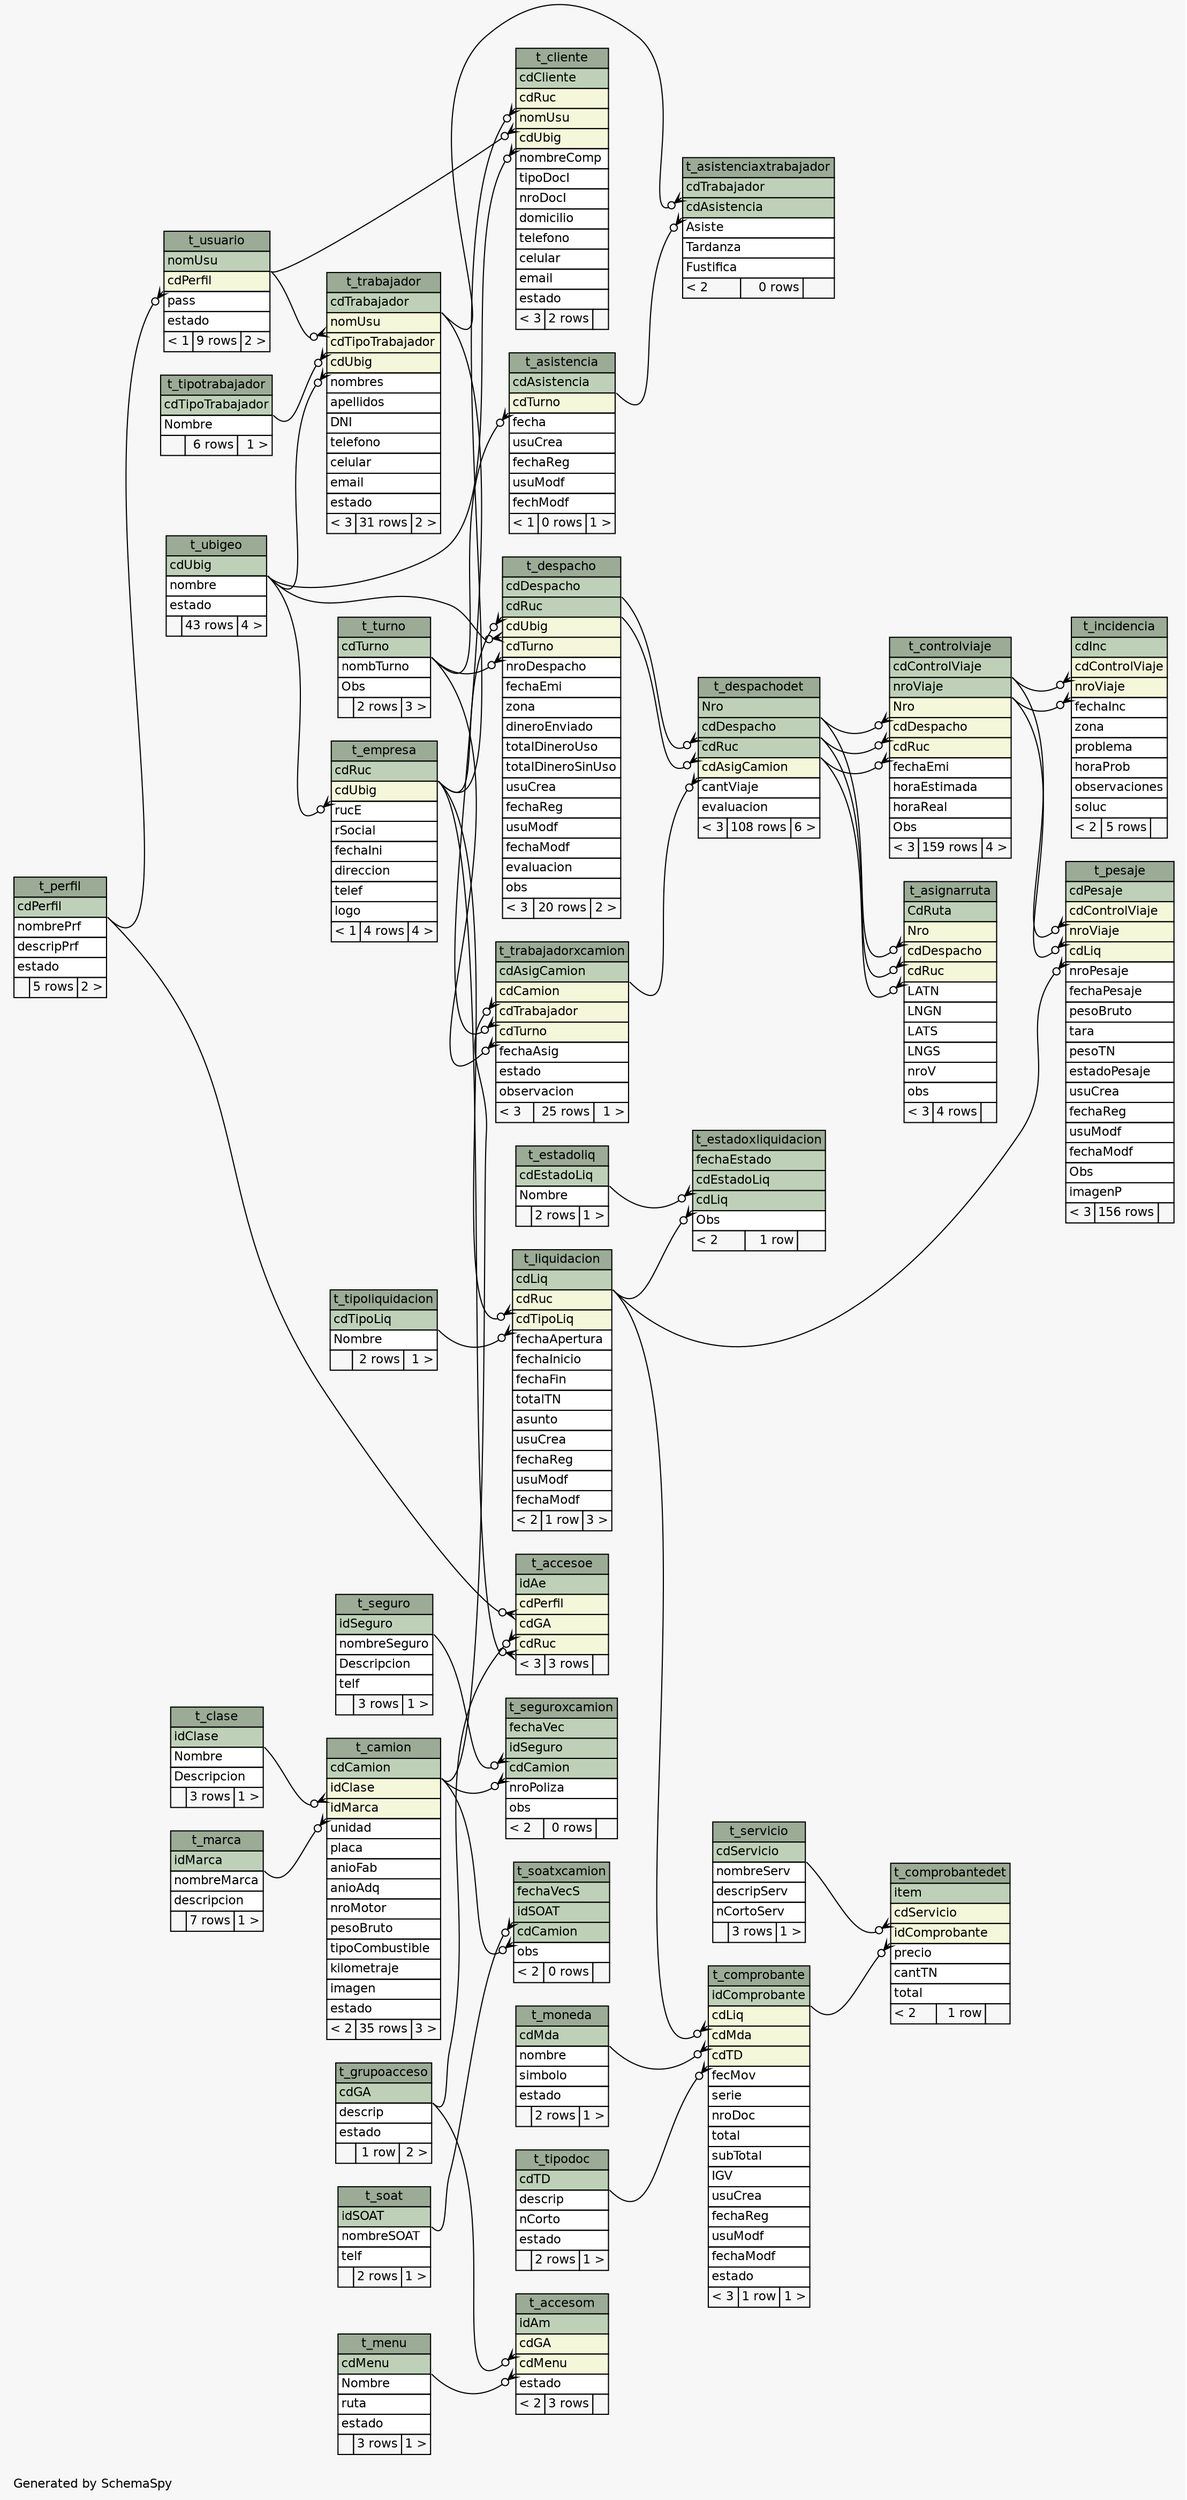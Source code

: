 // dot null on Windows 7 6.1
// SchemaSpy rev 590
digraph "largeRelationshipsDiagram" {
  graph [
    rankdir="RL"
    bgcolor="#f7f7f7"
    label="\nGenerated by SchemaSpy"
    labeljust="l"
    nodesep="0.18"
    ranksep="0.46"
    fontname="Helvetica"
    fontsize="11"
  ];
  node [
    fontname="Helvetica"
    fontsize="11"
    shape="plaintext"
  ];
  edge [
    arrowsize="0.8"
  ];
  "t_accesoe" [
    label=<
    <TABLE BORDER="0" CELLBORDER="1" CELLSPACING="0" BGCOLOR="#ffffff">
      <TR><TD COLSPAN="3" BGCOLOR="#9bab96" ALIGN="CENTER">t_accesoe</TD></TR>
      <TR><TD PORT="idAe" COLSPAN="3" BGCOLOR="#bed1b8" ALIGN="LEFT">idAe</TD></TR>
      <TR><TD PORT="cdPerfil" COLSPAN="3" BGCOLOR="#f4f7da" ALIGN="LEFT">cdPerfil</TD></TR>
      <TR><TD PORT="cdGA" COLSPAN="3" BGCOLOR="#f4f7da" ALIGN="LEFT">cdGA</TD></TR>
      <TR><TD PORT="cdRuc" COLSPAN="3" BGCOLOR="#f4f7da" ALIGN="LEFT">cdRuc</TD></TR>
      <TR><TD ALIGN="LEFT" BGCOLOR="#f7f7f7">&lt; 3</TD><TD ALIGN="RIGHT" BGCOLOR="#f7f7f7">3 rows</TD><TD ALIGN="RIGHT" BGCOLOR="#f7f7f7">  </TD></TR>
    </TABLE>>
    URL="tables/t_accesoe.html"
    tooltip="t_accesoe"
  ];
  "t_accesom" [
    label=<
    <TABLE BORDER="0" CELLBORDER="1" CELLSPACING="0" BGCOLOR="#ffffff">
      <TR><TD COLSPAN="3" BGCOLOR="#9bab96" ALIGN="CENTER">t_accesom</TD></TR>
      <TR><TD PORT="idAm" COLSPAN="3" BGCOLOR="#bed1b8" ALIGN="LEFT">idAm</TD></TR>
      <TR><TD PORT="cdGA" COLSPAN="3" BGCOLOR="#f4f7da" ALIGN="LEFT">cdGA</TD></TR>
      <TR><TD PORT="cdMenu" COLSPAN="3" BGCOLOR="#f4f7da" ALIGN="LEFT">cdMenu</TD></TR>
      <TR><TD PORT="estado" COLSPAN="3" ALIGN="LEFT">estado</TD></TR>
      <TR><TD ALIGN="LEFT" BGCOLOR="#f7f7f7">&lt; 2</TD><TD ALIGN="RIGHT" BGCOLOR="#f7f7f7">3 rows</TD><TD ALIGN="RIGHT" BGCOLOR="#f7f7f7">  </TD></TR>
    </TABLE>>
    URL="tables/t_accesom.html"
    tooltip="t_accesom"
  ];
  "t_asignarruta" [
    label=<
    <TABLE BORDER="0" CELLBORDER="1" CELLSPACING="0" BGCOLOR="#ffffff">
      <TR><TD COLSPAN="3" BGCOLOR="#9bab96" ALIGN="CENTER">t_asignarruta</TD></TR>
      <TR><TD PORT="CdRuta" COLSPAN="3" BGCOLOR="#bed1b8" ALIGN="LEFT">CdRuta</TD></TR>
      <TR><TD PORT="Nro" COLSPAN="3" BGCOLOR="#f4f7da" ALIGN="LEFT">Nro</TD></TR>
      <TR><TD PORT="cdDespacho" COLSPAN="3" BGCOLOR="#f4f7da" ALIGN="LEFT">cdDespacho</TD></TR>
      <TR><TD PORT="cdRuc" COLSPAN="3" BGCOLOR="#f4f7da" ALIGN="LEFT">cdRuc</TD></TR>
      <TR><TD PORT="LATN" COLSPAN="3" ALIGN="LEFT">LATN</TD></TR>
      <TR><TD PORT="LNGN" COLSPAN="3" ALIGN="LEFT">LNGN</TD></TR>
      <TR><TD PORT="LATS" COLSPAN="3" ALIGN="LEFT">LATS</TD></TR>
      <TR><TD PORT="LNGS" COLSPAN="3" ALIGN="LEFT">LNGS</TD></TR>
      <TR><TD PORT="nroV" COLSPAN="3" ALIGN="LEFT">nroV</TD></TR>
      <TR><TD PORT="obs" COLSPAN="3" ALIGN="LEFT">obs</TD></TR>
      <TR><TD ALIGN="LEFT" BGCOLOR="#f7f7f7">&lt; 3</TD><TD ALIGN="RIGHT" BGCOLOR="#f7f7f7">4 rows</TD><TD ALIGN="RIGHT" BGCOLOR="#f7f7f7">  </TD></TR>
    </TABLE>>
    URL="tables/t_asignarruta.html"
    tooltip="t_asignarruta"
  ];
  "t_asistencia" [
    label=<
    <TABLE BORDER="0" CELLBORDER="1" CELLSPACING="0" BGCOLOR="#ffffff">
      <TR><TD COLSPAN="3" BGCOLOR="#9bab96" ALIGN="CENTER">t_asistencia</TD></TR>
      <TR><TD PORT="cdAsistencia" COLSPAN="3" BGCOLOR="#bed1b8" ALIGN="LEFT">cdAsistencia</TD></TR>
      <TR><TD PORT="cdTurno" COLSPAN="3" BGCOLOR="#f4f7da" ALIGN="LEFT">cdTurno</TD></TR>
      <TR><TD PORT="fecha" COLSPAN="3" ALIGN="LEFT">fecha</TD></TR>
      <TR><TD PORT="usuCrea" COLSPAN="3" ALIGN="LEFT">usuCrea</TD></TR>
      <TR><TD PORT="fechaReg" COLSPAN="3" ALIGN="LEFT">fechaReg</TD></TR>
      <TR><TD PORT="usuModf" COLSPAN="3" ALIGN="LEFT">usuModf</TD></TR>
      <TR><TD PORT="fechModf" COLSPAN="3" ALIGN="LEFT">fechModf</TD></TR>
      <TR><TD ALIGN="LEFT" BGCOLOR="#f7f7f7">&lt; 1</TD><TD ALIGN="RIGHT" BGCOLOR="#f7f7f7">0 rows</TD><TD ALIGN="RIGHT" BGCOLOR="#f7f7f7">1 &gt;</TD></TR>
    </TABLE>>
    URL="tables/t_asistencia.html"
    tooltip="t_asistencia"
  ];
  "t_asistenciaxtrabajador" [
    label=<
    <TABLE BORDER="0" CELLBORDER="1" CELLSPACING="0" BGCOLOR="#ffffff">
      <TR><TD COLSPAN="3" BGCOLOR="#9bab96" ALIGN="CENTER">t_asistenciaxtrabajador</TD></TR>
      <TR><TD PORT="cdTrabajador" COLSPAN="3" BGCOLOR="#bed1b8" ALIGN="LEFT">cdTrabajador</TD></TR>
      <TR><TD PORT="cdAsistencia" COLSPAN="3" BGCOLOR="#bed1b8" ALIGN="LEFT">cdAsistencia</TD></TR>
      <TR><TD PORT="Asiste" COLSPAN="3" ALIGN="LEFT">Asiste</TD></TR>
      <TR><TD PORT="Tardanza" COLSPAN="3" ALIGN="LEFT">Tardanza</TD></TR>
      <TR><TD PORT="Fustifica" COLSPAN="3" ALIGN="LEFT">Fustifica</TD></TR>
      <TR><TD ALIGN="LEFT" BGCOLOR="#f7f7f7">&lt; 2</TD><TD ALIGN="RIGHT" BGCOLOR="#f7f7f7">0 rows</TD><TD ALIGN="RIGHT" BGCOLOR="#f7f7f7">  </TD></TR>
    </TABLE>>
    URL="tables/t_asistenciaxtrabajador.html"
    tooltip="t_asistenciaxtrabajador"
  ];
  "t_camion" [
    label=<
    <TABLE BORDER="0" CELLBORDER="1" CELLSPACING="0" BGCOLOR="#ffffff">
      <TR><TD COLSPAN="3" BGCOLOR="#9bab96" ALIGN="CENTER">t_camion</TD></TR>
      <TR><TD PORT="cdCamion" COLSPAN="3" BGCOLOR="#bed1b8" ALIGN="LEFT">cdCamion</TD></TR>
      <TR><TD PORT="idClase" COLSPAN="3" BGCOLOR="#f4f7da" ALIGN="LEFT">idClase</TD></TR>
      <TR><TD PORT="idMarca" COLSPAN="3" BGCOLOR="#f4f7da" ALIGN="LEFT">idMarca</TD></TR>
      <TR><TD PORT="unidad" COLSPAN="3" ALIGN="LEFT">unidad</TD></TR>
      <TR><TD PORT="placa" COLSPAN="3" ALIGN="LEFT">placa</TD></TR>
      <TR><TD PORT="anioFab" COLSPAN="3" ALIGN="LEFT">anioFab</TD></TR>
      <TR><TD PORT="anioAdq" COLSPAN="3" ALIGN="LEFT">anioAdq</TD></TR>
      <TR><TD PORT="nroMotor" COLSPAN="3" ALIGN="LEFT">nroMotor</TD></TR>
      <TR><TD PORT="pesoBruto" COLSPAN="3" ALIGN="LEFT">pesoBruto</TD></TR>
      <TR><TD PORT="tipoCombustible" COLSPAN="3" ALIGN="LEFT">tipoCombustible</TD></TR>
      <TR><TD PORT="kilometraje" COLSPAN="3" ALIGN="LEFT">kilometraje</TD></TR>
      <TR><TD PORT="imagen" COLSPAN="3" ALIGN="LEFT">imagen</TD></TR>
      <TR><TD PORT="estado" COLSPAN="3" ALIGN="LEFT">estado</TD></TR>
      <TR><TD ALIGN="LEFT" BGCOLOR="#f7f7f7">&lt; 2</TD><TD ALIGN="RIGHT" BGCOLOR="#f7f7f7">35 rows</TD><TD ALIGN="RIGHT" BGCOLOR="#f7f7f7">3 &gt;</TD></TR>
    </TABLE>>
    URL="tables/t_camion.html"
    tooltip="t_camion"
  ];
  "t_clase" [
    label=<
    <TABLE BORDER="0" CELLBORDER="1" CELLSPACING="0" BGCOLOR="#ffffff">
      <TR><TD COLSPAN="3" BGCOLOR="#9bab96" ALIGN="CENTER">t_clase</TD></TR>
      <TR><TD PORT="idClase" COLSPAN="3" BGCOLOR="#bed1b8" ALIGN="LEFT">idClase</TD></TR>
      <TR><TD PORT="Nombre" COLSPAN="3" ALIGN="LEFT">Nombre</TD></TR>
      <TR><TD PORT="Descripcion" COLSPAN="3" ALIGN="LEFT">Descripcion</TD></TR>
      <TR><TD ALIGN="LEFT" BGCOLOR="#f7f7f7">  </TD><TD ALIGN="RIGHT" BGCOLOR="#f7f7f7">3 rows</TD><TD ALIGN="RIGHT" BGCOLOR="#f7f7f7">1 &gt;</TD></TR>
    </TABLE>>
    URL="tables/t_clase.html"
    tooltip="t_clase"
  ];
  "t_cliente" [
    label=<
    <TABLE BORDER="0" CELLBORDER="1" CELLSPACING="0" BGCOLOR="#ffffff">
      <TR><TD COLSPAN="3" BGCOLOR="#9bab96" ALIGN="CENTER">t_cliente</TD></TR>
      <TR><TD PORT="cdCliente" COLSPAN="3" BGCOLOR="#bed1b8" ALIGN="LEFT">cdCliente</TD></TR>
      <TR><TD PORT="cdRuc" COLSPAN="3" BGCOLOR="#f4f7da" ALIGN="LEFT">cdRuc</TD></TR>
      <TR><TD PORT="nomUsu" COLSPAN="3" BGCOLOR="#f4f7da" ALIGN="LEFT">nomUsu</TD></TR>
      <TR><TD PORT="cdUbig" COLSPAN="3" BGCOLOR="#f4f7da" ALIGN="LEFT">cdUbig</TD></TR>
      <TR><TD PORT="nombreComp" COLSPAN="3" ALIGN="LEFT">nombreComp</TD></TR>
      <TR><TD PORT="tipoDocI" COLSPAN="3" ALIGN="LEFT">tipoDocI</TD></TR>
      <TR><TD PORT="nroDocI" COLSPAN="3" ALIGN="LEFT">nroDocI</TD></TR>
      <TR><TD PORT="domicilio" COLSPAN="3" ALIGN="LEFT">domicilio</TD></TR>
      <TR><TD PORT="telefono" COLSPAN="3" ALIGN="LEFT">telefono</TD></TR>
      <TR><TD PORT="celular" COLSPAN="3" ALIGN="LEFT">celular</TD></TR>
      <TR><TD PORT="email" COLSPAN="3" ALIGN="LEFT">email</TD></TR>
      <TR><TD PORT="estado" COLSPAN="3" ALIGN="LEFT">estado</TD></TR>
      <TR><TD ALIGN="LEFT" BGCOLOR="#f7f7f7">&lt; 3</TD><TD ALIGN="RIGHT" BGCOLOR="#f7f7f7">2 rows</TD><TD ALIGN="RIGHT" BGCOLOR="#f7f7f7">  </TD></TR>
    </TABLE>>
    URL="tables/t_cliente.html"
    tooltip="t_cliente"
  ];
  "t_comprobante" [
    label=<
    <TABLE BORDER="0" CELLBORDER="1" CELLSPACING="0" BGCOLOR="#ffffff">
      <TR><TD COLSPAN="3" BGCOLOR="#9bab96" ALIGN="CENTER">t_comprobante</TD></TR>
      <TR><TD PORT="idComprobante" COLSPAN="3" BGCOLOR="#bed1b8" ALIGN="LEFT">idComprobante</TD></TR>
      <TR><TD PORT="cdLiq" COLSPAN="3" BGCOLOR="#f4f7da" ALIGN="LEFT">cdLiq</TD></TR>
      <TR><TD PORT="cdMda" COLSPAN="3" BGCOLOR="#f4f7da" ALIGN="LEFT">cdMda</TD></TR>
      <TR><TD PORT="cdTD" COLSPAN="3" BGCOLOR="#f4f7da" ALIGN="LEFT">cdTD</TD></TR>
      <TR><TD PORT="fecMov" COLSPAN="3" ALIGN="LEFT">fecMov</TD></TR>
      <TR><TD PORT="serie" COLSPAN="3" ALIGN="LEFT">serie</TD></TR>
      <TR><TD PORT="nroDoc" COLSPAN="3" ALIGN="LEFT">nroDoc</TD></TR>
      <TR><TD PORT="total" COLSPAN="3" ALIGN="LEFT">total</TD></TR>
      <TR><TD PORT="subTotal" COLSPAN="3" ALIGN="LEFT">subTotal</TD></TR>
      <TR><TD PORT="IGV" COLSPAN="3" ALIGN="LEFT">IGV</TD></TR>
      <TR><TD PORT="usuCrea" COLSPAN="3" ALIGN="LEFT">usuCrea</TD></TR>
      <TR><TD PORT="fechaReg" COLSPAN="3" ALIGN="LEFT">fechaReg</TD></TR>
      <TR><TD PORT="usuModf" COLSPAN="3" ALIGN="LEFT">usuModf</TD></TR>
      <TR><TD PORT="fechaModf" COLSPAN="3" ALIGN="LEFT">fechaModf</TD></TR>
      <TR><TD PORT="estado" COLSPAN="3" ALIGN="LEFT">estado</TD></TR>
      <TR><TD ALIGN="LEFT" BGCOLOR="#f7f7f7">&lt; 3</TD><TD ALIGN="RIGHT" BGCOLOR="#f7f7f7">1 row</TD><TD ALIGN="RIGHT" BGCOLOR="#f7f7f7">1 &gt;</TD></TR>
    </TABLE>>
    URL="tables/t_comprobante.html"
    tooltip="t_comprobante"
  ];
  "t_comprobantedet" [
    label=<
    <TABLE BORDER="0" CELLBORDER="1" CELLSPACING="0" BGCOLOR="#ffffff">
      <TR><TD COLSPAN="3" BGCOLOR="#9bab96" ALIGN="CENTER">t_comprobantedet</TD></TR>
      <TR><TD PORT="item" COLSPAN="3" BGCOLOR="#bed1b8" ALIGN="LEFT">item</TD></TR>
      <TR><TD PORT="cdServicio" COLSPAN="3" BGCOLOR="#f4f7da" ALIGN="LEFT">cdServicio</TD></TR>
      <TR><TD PORT="idComprobante" COLSPAN="3" BGCOLOR="#f4f7da" ALIGN="LEFT">idComprobante</TD></TR>
      <TR><TD PORT="precio" COLSPAN="3" ALIGN="LEFT">precio</TD></TR>
      <TR><TD PORT="cantTN" COLSPAN="3" ALIGN="LEFT">cantTN</TD></TR>
      <TR><TD PORT="total" COLSPAN="3" ALIGN="LEFT">total</TD></TR>
      <TR><TD ALIGN="LEFT" BGCOLOR="#f7f7f7">&lt; 2</TD><TD ALIGN="RIGHT" BGCOLOR="#f7f7f7">1 row</TD><TD ALIGN="RIGHT" BGCOLOR="#f7f7f7">  </TD></TR>
    </TABLE>>
    URL="tables/t_comprobantedet.html"
    tooltip="t_comprobantedet"
  ];
  "t_controlviaje" [
    label=<
    <TABLE BORDER="0" CELLBORDER="1" CELLSPACING="0" BGCOLOR="#ffffff">
      <TR><TD COLSPAN="3" BGCOLOR="#9bab96" ALIGN="CENTER">t_controlviaje</TD></TR>
      <TR><TD PORT="cdControlViaje" COLSPAN="3" BGCOLOR="#bed1b8" ALIGN="LEFT">cdControlViaje</TD></TR>
      <TR><TD PORT="nroViaje" COLSPAN="3" BGCOLOR="#bed1b8" ALIGN="LEFT">nroViaje</TD></TR>
      <TR><TD PORT="Nro" COLSPAN="3" BGCOLOR="#f4f7da" ALIGN="LEFT">Nro</TD></TR>
      <TR><TD PORT="cdDespacho" COLSPAN="3" BGCOLOR="#f4f7da" ALIGN="LEFT">cdDespacho</TD></TR>
      <TR><TD PORT="cdRuc" COLSPAN="3" BGCOLOR="#f4f7da" ALIGN="LEFT">cdRuc</TD></TR>
      <TR><TD PORT="fechaEmi" COLSPAN="3" ALIGN="LEFT">fechaEmi</TD></TR>
      <TR><TD PORT="horaEstimada" COLSPAN="3" ALIGN="LEFT">horaEstimada</TD></TR>
      <TR><TD PORT="horaReal" COLSPAN="3" ALIGN="LEFT">horaReal</TD></TR>
      <TR><TD PORT="Obs" COLSPAN="3" ALIGN="LEFT">Obs</TD></TR>
      <TR><TD ALIGN="LEFT" BGCOLOR="#f7f7f7">&lt; 3</TD><TD ALIGN="RIGHT" BGCOLOR="#f7f7f7">159 rows</TD><TD ALIGN="RIGHT" BGCOLOR="#f7f7f7">4 &gt;</TD></TR>
    </TABLE>>
    URL="tables/t_controlviaje.html"
    tooltip="t_controlviaje"
  ];
  "t_despacho" [
    label=<
    <TABLE BORDER="0" CELLBORDER="1" CELLSPACING="0" BGCOLOR="#ffffff">
      <TR><TD COLSPAN="3" BGCOLOR="#9bab96" ALIGN="CENTER">t_despacho</TD></TR>
      <TR><TD PORT="cdDespacho" COLSPAN="3" BGCOLOR="#bed1b8" ALIGN="LEFT">cdDespacho</TD></TR>
      <TR><TD PORT="cdRuc" COLSPAN="3" BGCOLOR="#bed1b8" ALIGN="LEFT">cdRuc</TD></TR>
      <TR><TD PORT="cdUbig" COLSPAN="3" BGCOLOR="#f4f7da" ALIGN="LEFT">cdUbig</TD></TR>
      <TR><TD PORT="cdTurno" COLSPAN="3" BGCOLOR="#f4f7da" ALIGN="LEFT">cdTurno</TD></TR>
      <TR><TD PORT="nroDespacho" COLSPAN="3" ALIGN="LEFT">nroDespacho</TD></TR>
      <TR><TD PORT="fechaEmi" COLSPAN="3" ALIGN="LEFT">fechaEmi</TD></TR>
      <TR><TD PORT="zona" COLSPAN="3" ALIGN="LEFT">zona</TD></TR>
      <TR><TD PORT="dineroEnviado" COLSPAN="3" ALIGN="LEFT">dineroEnviado</TD></TR>
      <TR><TD PORT="totalDineroUso" COLSPAN="3" ALIGN="LEFT">totalDineroUso</TD></TR>
      <TR><TD PORT="totalDineroSinUso" COLSPAN="3" ALIGN="LEFT">totalDineroSinUso</TD></TR>
      <TR><TD PORT="usuCrea" COLSPAN="3" ALIGN="LEFT">usuCrea</TD></TR>
      <TR><TD PORT="fechaReg" COLSPAN="3" ALIGN="LEFT">fechaReg</TD></TR>
      <TR><TD PORT="usuModf" COLSPAN="3" ALIGN="LEFT">usuModf</TD></TR>
      <TR><TD PORT="fechaModf" COLSPAN="3" ALIGN="LEFT">fechaModf</TD></TR>
      <TR><TD PORT="evaluacion" COLSPAN="3" ALIGN="LEFT">evaluacion</TD></TR>
      <TR><TD PORT="obs" COLSPAN="3" ALIGN="LEFT">obs</TD></TR>
      <TR><TD ALIGN="LEFT" BGCOLOR="#f7f7f7">&lt; 3</TD><TD ALIGN="RIGHT" BGCOLOR="#f7f7f7">20 rows</TD><TD ALIGN="RIGHT" BGCOLOR="#f7f7f7">2 &gt;</TD></TR>
    </TABLE>>
    URL="tables/t_despacho.html"
    tooltip="t_despacho"
  ];
  "t_despachodet" [
    label=<
    <TABLE BORDER="0" CELLBORDER="1" CELLSPACING="0" BGCOLOR="#ffffff">
      <TR><TD COLSPAN="3" BGCOLOR="#9bab96" ALIGN="CENTER">t_despachodet</TD></TR>
      <TR><TD PORT="Nro" COLSPAN="3" BGCOLOR="#bed1b8" ALIGN="LEFT">Nro</TD></TR>
      <TR><TD PORT="cdDespacho" COLSPAN="3" BGCOLOR="#bed1b8" ALIGN="LEFT">cdDespacho</TD></TR>
      <TR><TD PORT="cdRuc" COLSPAN="3" BGCOLOR="#bed1b8" ALIGN="LEFT">cdRuc</TD></TR>
      <TR><TD PORT="cdAsigCamion" COLSPAN="3" BGCOLOR="#f4f7da" ALIGN="LEFT">cdAsigCamion</TD></TR>
      <TR><TD PORT="cantViaje" COLSPAN="3" ALIGN="LEFT">cantViaje</TD></TR>
      <TR><TD PORT="evaluacion" COLSPAN="3" ALIGN="LEFT">evaluacion</TD></TR>
      <TR><TD ALIGN="LEFT" BGCOLOR="#f7f7f7">&lt; 3</TD><TD ALIGN="RIGHT" BGCOLOR="#f7f7f7">108 rows</TD><TD ALIGN="RIGHT" BGCOLOR="#f7f7f7">6 &gt;</TD></TR>
    </TABLE>>
    URL="tables/t_despachodet.html"
    tooltip="t_despachodet"
  ];
  "t_empresa" [
    label=<
    <TABLE BORDER="0" CELLBORDER="1" CELLSPACING="0" BGCOLOR="#ffffff">
      <TR><TD COLSPAN="3" BGCOLOR="#9bab96" ALIGN="CENTER">t_empresa</TD></TR>
      <TR><TD PORT="cdRuc" COLSPAN="3" BGCOLOR="#bed1b8" ALIGN="LEFT">cdRuc</TD></TR>
      <TR><TD PORT="cdUbig" COLSPAN="3" BGCOLOR="#f4f7da" ALIGN="LEFT">cdUbig</TD></TR>
      <TR><TD PORT="rucE" COLSPAN="3" ALIGN="LEFT">rucE</TD></TR>
      <TR><TD PORT="rSocial" COLSPAN="3" ALIGN="LEFT">rSocial</TD></TR>
      <TR><TD PORT="fechaIni" COLSPAN="3" ALIGN="LEFT">fechaIni</TD></TR>
      <TR><TD PORT="direccion" COLSPAN="3" ALIGN="LEFT">direccion</TD></TR>
      <TR><TD PORT="telef" COLSPAN="3" ALIGN="LEFT">telef</TD></TR>
      <TR><TD PORT="logo" COLSPAN="3" ALIGN="LEFT">logo</TD></TR>
      <TR><TD ALIGN="LEFT" BGCOLOR="#f7f7f7">&lt; 1</TD><TD ALIGN="RIGHT" BGCOLOR="#f7f7f7">4 rows</TD><TD ALIGN="RIGHT" BGCOLOR="#f7f7f7">4 &gt;</TD></TR>
    </TABLE>>
    URL="tables/t_empresa.html"
    tooltip="t_empresa"
  ];
  "t_estadoliq" [
    label=<
    <TABLE BORDER="0" CELLBORDER="1" CELLSPACING="0" BGCOLOR="#ffffff">
      <TR><TD COLSPAN="3" BGCOLOR="#9bab96" ALIGN="CENTER">t_estadoliq</TD></TR>
      <TR><TD PORT="cdEstadoLiq" COLSPAN="3" BGCOLOR="#bed1b8" ALIGN="LEFT">cdEstadoLiq</TD></TR>
      <TR><TD PORT="Nombre" COLSPAN="3" ALIGN="LEFT">Nombre</TD></TR>
      <TR><TD ALIGN="LEFT" BGCOLOR="#f7f7f7">  </TD><TD ALIGN="RIGHT" BGCOLOR="#f7f7f7">2 rows</TD><TD ALIGN="RIGHT" BGCOLOR="#f7f7f7">1 &gt;</TD></TR>
    </TABLE>>
    URL="tables/t_estadoliq.html"
    tooltip="t_estadoliq"
  ];
  "t_estadoxliquidacion" [
    label=<
    <TABLE BORDER="0" CELLBORDER="1" CELLSPACING="0" BGCOLOR="#ffffff">
      <TR><TD COLSPAN="3" BGCOLOR="#9bab96" ALIGN="CENTER">t_estadoxliquidacion</TD></TR>
      <TR><TD PORT="fechaEstado" COLSPAN="3" BGCOLOR="#bed1b8" ALIGN="LEFT">fechaEstado</TD></TR>
      <TR><TD PORT="cdEstadoLiq" COLSPAN="3" BGCOLOR="#bed1b8" ALIGN="LEFT">cdEstadoLiq</TD></TR>
      <TR><TD PORT="cdLiq" COLSPAN="3" BGCOLOR="#bed1b8" ALIGN="LEFT">cdLiq</TD></TR>
      <TR><TD PORT="Obs" COLSPAN="3" ALIGN="LEFT">Obs</TD></TR>
      <TR><TD ALIGN="LEFT" BGCOLOR="#f7f7f7">&lt; 2</TD><TD ALIGN="RIGHT" BGCOLOR="#f7f7f7">1 row</TD><TD ALIGN="RIGHT" BGCOLOR="#f7f7f7">  </TD></TR>
    </TABLE>>
    URL="tables/t_estadoxliquidacion.html"
    tooltip="t_estadoxliquidacion"
  ];
  "t_grupoacceso" [
    label=<
    <TABLE BORDER="0" CELLBORDER="1" CELLSPACING="0" BGCOLOR="#ffffff">
      <TR><TD COLSPAN="3" BGCOLOR="#9bab96" ALIGN="CENTER">t_grupoacceso</TD></TR>
      <TR><TD PORT="cdGA" COLSPAN="3" BGCOLOR="#bed1b8" ALIGN="LEFT">cdGA</TD></TR>
      <TR><TD PORT="descrip" COLSPAN="3" ALIGN="LEFT">descrip</TD></TR>
      <TR><TD PORT="estado" COLSPAN="3" ALIGN="LEFT">estado</TD></TR>
      <TR><TD ALIGN="LEFT" BGCOLOR="#f7f7f7">  </TD><TD ALIGN="RIGHT" BGCOLOR="#f7f7f7">1 row</TD><TD ALIGN="RIGHT" BGCOLOR="#f7f7f7">2 &gt;</TD></TR>
    </TABLE>>
    URL="tables/t_grupoacceso.html"
    tooltip="t_grupoacceso"
  ];
  "t_incidencia" [
    label=<
    <TABLE BORDER="0" CELLBORDER="1" CELLSPACING="0" BGCOLOR="#ffffff">
      <TR><TD COLSPAN="3" BGCOLOR="#9bab96" ALIGN="CENTER">t_incidencia</TD></TR>
      <TR><TD PORT="cdInc" COLSPAN="3" BGCOLOR="#bed1b8" ALIGN="LEFT">cdInc</TD></TR>
      <TR><TD PORT="cdControlViaje" COLSPAN="3" BGCOLOR="#f4f7da" ALIGN="LEFT">cdControlViaje</TD></TR>
      <TR><TD PORT="nroViaje" COLSPAN="3" BGCOLOR="#f4f7da" ALIGN="LEFT">nroViaje</TD></TR>
      <TR><TD PORT="fechaInc" COLSPAN="3" ALIGN="LEFT">fechaInc</TD></TR>
      <TR><TD PORT="zona" COLSPAN="3" ALIGN="LEFT">zona</TD></TR>
      <TR><TD PORT="problema" COLSPAN="3" ALIGN="LEFT">problema</TD></TR>
      <TR><TD PORT="horaProb" COLSPAN="3" ALIGN="LEFT">horaProb</TD></TR>
      <TR><TD PORT="observaciones" COLSPAN="3" ALIGN="LEFT">observaciones</TD></TR>
      <TR><TD PORT="soluc" COLSPAN="3" ALIGN="LEFT">soluc</TD></TR>
      <TR><TD ALIGN="LEFT" BGCOLOR="#f7f7f7">&lt; 2</TD><TD ALIGN="RIGHT" BGCOLOR="#f7f7f7">5 rows</TD><TD ALIGN="RIGHT" BGCOLOR="#f7f7f7">  </TD></TR>
    </TABLE>>
    URL="tables/t_incidencia.html"
    tooltip="t_incidencia"
  ];
  "t_liquidacion" [
    label=<
    <TABLE BORDER="0" CELLBORDER="1" CELLSPACING="0" BGCOLOR="#ffffff">
      <TR><TD COLSPAN="3" BGCOLOR="#9bab96" ALIGN="CENTER">t_liquidacion</TD></TR>
      <TR><TD PORT="cdLiq" COLSPAN="3" BGCOLOR="#bed1b8" ALIGN="LEFT">cdLiq</TD></TR>
      <TR><TD PORT="cdRuc" COLSPAN="3" BGCOLOR="#f4f7da" ALIGN="LEFT">cdRuc</TD></TR>
      <TR><TD PORT="cdTipoLiq" COLSPAN="3" BGCOLOR="#f4f7da" ALIGN="LEFT">cdTipoLiq</TD></TR>
      <TR><TD PORT="fechaApertura" COLSPAN="3" ALIGN="LEFT">fechaApertura</TD></TR>
      <TR><TD PORT="fechaInicio" COLSPAN="3" ALIGN="LEFT">fechaInicio</TD></TR>
      <TR><TD PORT="fechaFin" COLSPAN="3" ALIGN="LEFT">fechaFin</TD></TR>
      <TR><TD PORT="totalTN" COLSPAN="3" ALIGN="LEFT">totalTN</TD></TR>
      <TR><TD PORT="asunto" COLSPAN="3" ALIGN="LEFT">asunto</TD></TR>
      <TR><TD PORT="usuCrea" COLSPAN="3" ALIGN="LEFT">usuCrea</TD></TR>
      <TR><TD PORT="fechaReg" COLSPAN="3" ALIGN="LEFT">fechaReg</TD></TR>
      <TR><TD PORT="usuModf" COLSPAN="3" ALIGN="LEFT">usuModf</TD></TR>
      <TR><TD PORT="fechaModf" COLSPAN="3" ALIGN="LEFT">fechaModf</TD></TR>
      <TR><TD ALIGN="LEFT" BGCOLOR="#f7f7f7">&lt; 2</TD><TD ALIGN="RIGHT" BGCOLOR="#f7f7f7">1 row</TD><TD ALIGN="RIGHT" BGCOLOR="#f7f7f7">3 &gt;</TD></TR>
    </TABLE>>
    URL="tables/t_liquidacion.html"
    tooltip="t_liquidacion"
  ];
  "t_marca" [
    label=<
    <TABLE BORDER="0" CELLBORDER="1" CELLSPACING="0" BGCOLOR="#ffffff">
      <TR><TD COLSPAN="3" BGCOLOR="#9bab96" ALIGN="CENTER">t_marca</TD></TR>
      <TR><TD PORT="idMarca" COLSPAN="3" BGCOLOR="#bed1b8" ALIGN="LEFT">idMarca</TD></TR>
      <TR><TD PORT="nombreMarca" COLSPAN="3" ALIGN="LEFT">nombreMarca</TD></TR>
      <TR><TD PORT="descripcion" COLSPAN="3" ALIGN="LEFT">descripcion</TD></TR>
      <TR><TD ALIGN="LEFT" BGCOLOR="#f7f7f7">  </TD><TD ALIGN="RIGHT" BGCOLOR="#f7f7f7">7 rows</TD><TD ALIGN="RIGHT" BGCOLOR="#f7f7f7">1 &gt;</TD></TR>
    </TABLE>>
    URL="tables/t_marca.html"
    tooltip="t_marca"
  ];
  "t_menu" [
    label=<
    <TABLE BORDER="0" CELLBORDER="1" CELLSPACING="0" BGCOLOR="#ffffff">
      <TR><TD COLSPAN="3" BGCOLOR="#9bab96" ALIGN="CENTER">t_menu</TD></TR>
      <TR><TD PORT="cdMenu" COLSPAN="3" BGCOLOR="#bed1b8" ALIGN="LEFT">cdMenu</TD></TR>
      <TR><TD PORT="Nombre" COLSPAN="3" ALIGN="LEFT">Nombre</TD></TR>
      <TR><TD PORT="ruta" COLSPAN="3" ALIGN="LEFT">ruta</TD></TR>
      <TR><TD PORT="estado" COLSPAN="3" ALIGN="LEFT">estado</TD></TR>
      <TR><TD ALIGN="LEFT" BGCOLOR="#f7f7f7">  </TD><TD ALIGN="RIGHT" BGCOLOR="#f7f7f7">3 rows</TD><TD ALIGN="RIGHT" BGCOLOR="#f7f7f7">1 &gt;</TD></TR>
    </TABLE>>
    URL="tables/t_menu.html"
    tooltip="t_menu"
  ];
  "t_moneda" [
    label=<
    <TABLE BORDER="0" CELLBORDER="1" CELLSPACING="0" BGCOLOR="#ffffff">
      <TR><TD COLSPAN="3" BGCOLOR="#9bab96" ALIGN="CENTER">t_moneda</TD></TR>
      <TR><TD PORT="cdMda" COLSPAN="3" BGCOLOR="#bed1b8" ALIGN="LEFT">cdMda</TD></TR>
      <TR><TD PORT="nombre" COLSPAN="3" ALIGN="LEFT">nombre</TD></TR>
      <TR><TD PORT="simbolo" COLSPAN="3" ALIGN="LEFT">simbolo</TD></TR>
      <TR><TD PORT="estado" COLSPAN="3" ALIGN="LEFT">estado</TD></TR>
      <TR><TD ALIGN="LEFT" BGCOLOR="#f7f7f7">  </TD><TD ALIGN="RIGHT" BGCOLOR="#f7f7f7">2 rows</TD><TD ALIGN="RIGHT" BGCOLOR="#f7f7f7">1 &gt;</TD></TR>
    </TABLE>>
    URL="tables/t_moneda.html"
    tooltip="t_moneda"
  ];
  "t_perfil" [
    label=<
    <TABLE BORDER="0" CELLBORDER="1" CELLSPACING="0" BGCOLOR="#ffffff">
      <TR><TD COLSPAN="3" BGCOLOR="#9bab96" ALIGN="CENTER">t_perfil</TD></TR>
      <TR><TD PORT="cdPerfil" COLSPAN="3" BGCOLOR="#bed1b8" ALIGN="LEFT">cdPerfil</TD></TR>
      <TR><TD PORT="nombrePrf" COLSPAN="3" ALIGN="LEFT">nombrePrf</TD></TR>
      <TR><TD PORT="descripPrf" COLSPAN="3" ALIGN="LEFT">descripPrf</TD></TR>
      <TR><TD PORT="estado" COLSPAN="3" ALIGN="LEFT">estado</TD></TR>
      <TR><TD ALIGN="LEFT" BGCOLOR="#f7f7f7">  </TD><TD ALIGN="RIGHT" BGCOLOR="#f7f7f7">5 rows</TD><TD ALIGN="RIGHT" BGCOLOR="#f7f7f7">2 &gt;</TD></TR>
    </TABLE>>
    URL="tables/t_perfil.html"
    tooltip="t_perfil"
  ];
  "t_pesaje" [
    label=<
    <TABLE BORDER="0" CELLBORDER="1" CELLSPACING="0" BGCOLOR="#ffffff">
      <TR><TD COLSPAN="3" BGCOLOR="#9bab96" ALIGN="CENTER">t_pesaje</TD></TR>
      <TR><TD PORT="cdPesaje" COLSPAN="3" BGCOLOR="#bed1b8" ALIGN="LEFT">cdPesaje</TD></TR>
      <TR><TD PORT="cdControlViaje" COLSPAN="3" BGCOLOR="#f4f7da" ALIGN="LEFT">cdControlViaje</TD></TR>
      <TR><TD PORT="nroViaje" COLSPAN="3" BGCOLOR="#f4f7da" ALIGN="LEFT">nroViaje</TD></TR>
      <TR><TD PORT="cdLiq" COLSPAN="3" BGCOLOR="#f4f7da" ALIGN="LEFT">cdLiq</TD></TR>
      <TR><TD PORT="nroPesaje" COLSPAN="3" ALIGN="LEFT">nroPesaje</TD></TR>
      <TR><TD PORT="fechaPesaje" COLSPAN="3" ALIGN="LEFT">fechaPesaje</TD></TR>
      <TR><TD PORT="pesoBruto" COLSPAN="3" ALIGN="LEFT">pesoBruto</TD></TR>
      <TR><TD PORT="tara" COLSPAN="3" ALIGN="LEFT">tara</TD></TR>
      <TR><TD PORT="pesoTN" COLSPAN="3" ALIGN="LEFT">pesoTN</TD></TR>
      <TR><TD PORT="estadoPesaje" COLSPAN="3" ALIGN="LEFT">estadoPesaje</TD></TR>
      <TR><TD PORT="usuCrea" COLSPAN="3" ALIGN="LEFT">usuCrea</TD></TR>
      <TR><TD PORT="fechaReg" COLSPAN="3" ALIGN="LEFT">fechaReg</TD></TR>
      <TR><TD PORT="usuModf" COLSPAN="3" ALIGN="LEFT">usuModf</TD></TR>
      <TR><TD PORT="fechaModf" COLSPAN="3" ALIGN="LEFT">fechaModf</TD></TR>
      <TR><TD PORT="Obs" COLSPAN="3" ALIGN="LEFT">Obs</TD></TR>
      <TR><TD PORT="imagenP" COLSPAN="3" ALIGN="LEFT">imagenP</TD></TR>
      <TR><TD ALIGN="LEFT" BGCOLOR="#f7f7f7">&lt; 3</TD><TD ALIGN="RIGHT" BGCOLOR="#f7f7f7">156 rows</TD><TD ALIGN="RIGHT" BGCOLOR="#f7f7f7">  </TD></TR>
    </TABLE>>
    URL="tables/t_pesaje.html"
    tooltip="t_pesaje"
  ];
  "t_seguro" [
    label=<
    <TABLE BORDER="0" CELLBORDER="1" CELLSPACING="0" BGCOLOR="#ffffff">
      <TR><TD COLSPAN="3" BGCOLOR="#9bab96" ALIGN="CENTER">t_seguro</TD></TR>
      <TR><TD PORT="idSeguro" COLSPAN="3" BGCOLOR="#bed1b8" ALIGN="LEFT">idSeguro</TD></TR>
      <TR><TD PORT="nombreSeguro" COLSPAN="3" ALIGN="LEFT">nombreSeguro</TD></TR>
      <TR><TD PORT="Descripcion" COLSPAN="3" ALIGN="LEFT">Descripcion</TD></TR>
      <TR><TD PORT="telf" COLSPAN="3" ALIGN="LEFT">telf</TD></TR>
      <TR><TD ALIGN="LEFT" BGCOLOR="#f7f7f7">  </TD><TD ALIGN="RIGHT" BGCOLOR="#f7f7f7">3 rows</TD><TD ALIGN="RIGHT" BGCOLOR="#f7f7f7">1 &gt;</TD></TR>
    </TABLE>>
    URL="tables/t_seguro.html"
    tooltip="t_seguro"
  ];
  "t_seguroxcamion" [
    label=<
    <TABLE BORDER="0" CELLBORDER="1" CELLSPACING="0" BGCOLOR="#ffffff">
      <TR><TD COLSPAN="3" BGCOLOR="#9bab96" ALIGN="CENTER">t_seguroxcamion</TD></TR>
      <TR><TD PORT="fechaVec" COLSPAN="3" BGCOLOR="#bed1b8" ALIGN="LEFT">fechaVec</TD></TR>
      <TR><TD PORT="idSeguro" COLSPAN="3" BGCOLOR="#bed1b8" ALIGN="LEFT">idSeguro</TD></TR>
      <TR><TD PORT="cdCamion" COLSPAN="3" BGCOLOR="#bed1b8" ALIGN="LEFT">cdCamion</TD></TR>
      <TR><TD PORT="nroPoliza" COLSPAN="3" ALIGN="LEFT">nroPoliza</TD></TR>
      <TR><TD PORT="obs" COLSPAN="3" ALIGN="LEFT">obs</TD></TR>
      <TR><TD ALIGN="LEFT" BGCOLOR="#f7f7f7">&lt; 2</TD><TD ALIGN="RIGHT" BGCOLOR="#f7f7f7">0 rows</TD><TD ALIGN="RIGHT" BGCOLOR="#f7f7f7">  </TD></TR>
    </TABLE>>
    URL="tables/t_seguroxcamion.html"
    tooltip="t_seguroxcamion"
  ];
  "t_servicio" [
    label=<
    <TABLE BORDER="0" CELLBORDER="1" CELLSPACING="0" BGCOLOR="#ffffff">
      <TR><TD COLSPAN="3" BGCOLOR="#9bab96" ALIGN="CENTER">t_servicio</TD></TR>
      <TR><TD PORT="cdServicio" COLSPAN="3" BGCOLOR="#bed1b8" ALIGN="LEFT">cdServicio</TD></TR>
      <TR><TD PORT="nombreServ" COLSPAN="3" ALIGN="LEFT">nombreServ</TD></TR>
      <TR><TD PORT="descripServ" COLSPAN="3" ALIGN="LEFT">descripServ</TD></TR>
      <TR><TD PORT="nCortoServ" COLSPAN="3" ALIGN="LEFT">nCortoServ</TD></TR>
      <TR><TD ALIGN="LEFT" BGCOLOR="#f7f7f7">  </TD><TD ALIGN="RIGHT" BGCOLOR="#f7f7f7">3 rows</TD><TD ALIGN="RIGHT" BGCOLOR="#f7f7f7">1 &gt;</TD></TR>
    </TABLE>>
    URL="tables/t_servicio.html"
    tooltip="t_servicio"
  ];
  "t_soat" [
    label=<
    <TABLE BORDER="0" CELLBORDER="1" CELLSPACING="0" BGCOLOR="#ffffff">
      <TR><TD COLSPAN="3" BGCOLOR="#9bab96" ALIGN="CENTER">t_soat</TD></TR>
      <TR><TD PORT="idSOAT" COLSPAN="3" BGCOLOR="#bed1b8" ALIGN="LEFT">idSOAT</TD></TR>
      <TR><TD PORT="nombreSOAT" COLSPAN="3" ALIGN="LEFT">nombreSOAT</TD></TR>
      <TR><TD PORT="telf" COLSPAN="3" ALIGN="LEFT">telf</TD></TR>
      <TR><TD ALIGN="LEFT" BGCOLOR="#f7f7f7">  </TD><TD ALIGN="RIGHT" BGCOLOR="#f7f7f7">2 rows</TD><TD ALIGN="RIGHT" BGCOLOR="#f7f7f7">1 &gt;</TD></TR>
    </TABLE>>
    URL="tables/t_soat.html"
    tooltip="t_soat"
  ];
  "t_soatxcamion" [
    label=<
    <TABLE BORDER="0" CELLBORDER="1" CELLSPACING="0" BGCOLOR="#ffffff">
      <TR><TD COLSPAN="3" BGCOLOR="#9bab96" ALIGN="CENTER">t_soatxcamion</TD></TR>
      <TR><TD PORT="fechaVecS" COLSPAN="3" BGCOLOR="#bed1b8" ALIGN="LEFT">fechaVecS</TD></TR>
      <TR><TD PORT="idSOAT" COLSPAN="3" BGCOLOR="#bed1b8" ALIGN="LEFT">idSOAT</TD></TR>
      <TR><TD PORT="cdCamion" COLSPAN="3" BGCOLOR="#bed1b8" ALIGN="LEFT">cdCamion</TD></TR>
      <TR><TD PORT="obs" COLSPAN="3" ALIGN="LEFT">obs</TD></TR>
      <TR><TD ALIGN="LEFT" BGCOLOR="#f7f7f7">&lt; 2</TD><TD ALIGN="RIGHT" BGCOLOR="#f7f7f7">0 rows</TD><TD ALIGN="RIGHT" BGCOLOR="#f7f7f7">  </TD></TR>
    </TABLE>>
    URL="tables/t_soatxcamion.html"
    tooltip="t_soatxcamion"
  ];
  "t_tipodoc" [
    label=<
    <TABLE BORDER="0" CELLBORDER="1" CELLSPACING="0" BGCOLOR="#ffffff">
      <TR><TD COLSPAN="3" BGCOLOR="#9bab96" ALIGN="CENTER">t_tipodoc</TD></TR>
      <TR><TD PORT="cdTD" COLSPAN="3" BGCOLOR="#bed1b8" ALIGN="LEFT">cdTD</TD></TR>
      <TR><TD PORT="descrip" COLSPAN="3" ALIGN="LEFT">descrip</TD></TR>
      <TR><TD PORT="nCorto" COLSPAN="3" ALIGN="LEFT">nCorto</TD></TR>
      <TR><TD PORT="estado" COLSPAN="3" ALIGN="LEFT">estado</TD></TR>
      <TR><TD ALIGN="LEFT" BGCOLOR="#f7f7f7">  </TD><TD ALIGN="RIGHT" BGCOLOR="#f7f7f7">2 rows</TD><TD ALIGN="RIGHT" BGCOLOR="#f7f7f7">1 &gt;</TD></TR>
    </TABLE>>
    URL="tables/t_tipodoc.html"
    tooltip="t_tipodoc"
  ];
  "t_tipoliquidacion" [
    label=<
    <TABLE BORDER="0" CELLBORDER="1" CELLSPACING="0" BGCOLOR="#ffffff">
      <TR><TD COLSPAN="3" BGCOLOR="#9bab96" ALIGN="CENTER">t_tipoliquidacion</TD></TR>
      <TR><TD PORT="cdTipoLiq" COLSPAN="3" BGCOLOR="#bed1b8" ALIGN="LEFT">cdTipoLiq</TD></TR>
      <TR><TD PORT="Nombre" COLSPAN="3" ALIGN="LEFT">Nombre</TD></TR>
      <TR><TD ALIGN="LEFT" BGCOLOR="#f7f7f7">  </TD><TD ALIGN="RIGHT" BGCOLOR="#f7f7f7">2 rows</TD><TD ALIGN="RIGHT" BGCOLOR="#f7f7f7">1 &gt;</TD></TR>
    </TABLE>>
    URL="tables/t_tipoliquidacion.html"
    tooltip="t_tipoliquidacion"
  ];
  "t_tipotrabajador" [
    label=<
    <TABLE BORDER="0" CELLBORDER="1" CELLSPACING="0" BGCOLOR="#ffffff">
      <TR><TD COLSPAN="3" BGCOLOR="#9bab96" ALIGN="CENTER">t_tipotrabajador</TD></TR>
      <TR><TD PORT="cdTipoTrabajador" COLSPAN="3" BGCOLOR="#bed1b8" ALIGN="LEFT">cdTipoTrabajador</TD></TR>
      <TR><TD PORT="Nombre" COLSPAN="3" ALIGN="LEFT">Nombre</TD></TR>
      <TR><TD ALIGN="LEFT" BGCOLOR="#f7f7f7">  </TD><TD ALIGN="RIGHT" BGCOLOR="#f7f7f7">6 rows</TD><TD ALIGN="RIGHT" BGCOLOR="#f7f7f7">1 &gt;</TD></TR>
    </TABLE>>
    URL="tables/t_tipotrabajador.html"
    tooltip="t_tipotrabajador"
  ];
  "t_trabajador" [
    label=<
    <TABLE BORDER="0" CELLBORDER="1" CELLSPACING="0" BGCOLOR="#ffffff">
      <TR><TD COLSPAN="3" BGCOLOR="#9bab96" ALIGN="CENTER">t_trabajador</TD></TR>
      <TR><TD PORT="cdTrabajador" COLSPAN="3" BGCOLOR="#bed1b8" ALIGN="LEFT">cdTrabajador</TD></TR>
      <TR><TD PORT="nomUsu" COLSPAN="3" BGCOLOR="#f4f7da" ALIGN="LEFT">nomUsu</TD></TR>
      <TR><TD PORT="cdTipoTrabajador" COLSPAN="3" BGCOLOR="#f4f7da" ALIGN="LEFT">cdTipoTrabajador</TD></TR>
      <TR><TD PORT="cdUbig" COLSPAN="3" BGCOLOR="#f4f7da" ALIGN="LEFT">cdUbig</TD></TR>
      <TR><TD PORT="nombres" COLSPAN="3" ALIGN="LEFT">nombres</TD></TR>
      <TR><TD PORT="apellidos" COLSPAN="3" ALIGN="LEFT">apellidos</TD></TR>
      <TR><TD PORT="DNI" COLSPAN="3" ALIGN="LEFT">DNI</TD></TR>
      <TR><TD PORT="telefono" COLSPAN="3" ALIGN="LEFT">telefono</TD></TR>
      <TR><TD PORT="celular" COLSPAN="3" ALIGN="LEFT">celular</TD></TR>
      <TR><TD PORT="email" COLSPAN="3" ALIGN="LEFT">email</TD></TR>
      <TR><TD PORT="estado" COLSPAN="3" ALIGN="LEFT">estado</TD></TR>
      <TR><TD ALIGN="LEFT" BGCOLOR="#f7f7f7">&lt; 3</TD><TD ALIGN="RIGHT" BGCOLOR="#f7f7f7">31 rows</TD><TD ALIGN="RIGHT" BGCOLOR="#f7f7f7">2 &gt;</TD></TR>
    </TABLE>>
    URL="tables/t_trabajador.html"
    tooltip="t_trabajador"
  ];
  "t_trabajadorxcamion" [
    label=<
    <TABLE BORDER="0" CELLBORDER="1" CELLSPACING="0" BGCOLOR="#ffffff">
      <TR><TD COLSPAN="3" BGCOLOR="#9bab96" ALIGN="CENTER">t_trabajadorxcamion</TD></TR>
      <TR><TD PORT="cdAsigCamion" COLSPAN="3" BGCOLOR="#bed1b8" ALIGN="LEFT">cdAsigCamion</TD></TR>
      <TR><TD PORT="cdCamion" COLSPAN="3" BGCOLOR="#f4f7da" ALIGN="LEFT">cdCamion</TD></TR>
      <TR><TD PORT="cdTrabajador" COLSPAN="3" BGCOLOR="#f4f7da" ALIGN="LEFT">cdTrabajador</TD></TR>
      <TR><TD PORT="cdTurno" COLSPAN="3" BGCOLOR="#f4f7da" ALIGN="LEFT">cdTurno</TD></TR>
      <TR><TD PORT="fechaAsig" COLSPAN="3" ALIGN="LEFT">fechaAsig</TD></TR>
      <TR><TD PORT="estado" COLSPAN="3" ALIGN="LEFT">estado</TD></TR>
      <TR><TD PORT="observacion" COLSPAN="3" ALIGN="LEFT">observacion</TD></TR>
      <TR><TD ALIGN="LEFT" BGCOLOR="#f7f7f7">&lt; 3</TD><TD ALIGN="RIGHT" BGCOLOR="#f7f7f7">25 rows</TD><TD ALIGN="RIGHT" BGCOLOR="#f7f7f7">1 &gt;</TD></TR>
    </TABLE>>
    URL="tables/t_trabajadorxcamion.html"
    tooltip="t_trabajadorxcamion"
  ];
  "t_turno" [
    label=<
    <TABLE BORDER="0" CELLBORDER="1" CELLSPACING="0" BGCOLOR="#ffffff">
      <TR><TD COLSPAN="3" BGCOLOR="#9bab96" ALIGN="CENTER">t_turno</TD></TR>
      <TR><TD PORT="cdTurno" COLSPAN="3" BGCOLOR="#bed1b8" ALIGN="LEFT">cdTurno</TD></TR>
      <TR><TD PORT="nombTurno" COLSPAN="3" ALIGN="LEFT">nombTurno</TD></TR>
      <TR><TD PORT="Obs" COLSPAN="3" ALIGN="LEFT">Obs</TD></TR>
      <TR><TD ALIGN="LEFT" BGCOLOR="#f7f7f7">  </TD><TD ALIGN="RIGHT" BGCOLOR="#f7f7f7">2 rows</TD><TD ALIGN="RIGHT" BGCOLOR="#f7f7f7">3 &gt;</TD></TR>
    </TABLE>>
    URL="tables/t_turno.html"
    tooltip="t_turno"
  ];
  "t_ubigeo" [
    label=<
    <TABLE BORDER="0" CELLBORDER="1" CELLSPACING="0" BGCOLOR="#ffffff">
      <TR><TD COLSPAN="3" BGCOLOR="#9bab96" ALIGN="CENTER">t_ubigeo</TD></TR>
      <TR><TD PORT="cdUbig" COLSPAN="3" BGCOLOR="#bed1b8" ALIGN="LEFT">cdUbig</TD></TR>
      <TR><TD PORT="nombre" COLSPAN="3" ALIGN="LEFT">nombre</TD></TR>
      <TR><TD PORT="estado" COLSPAN="3" ALIGN="LEFT">estado</TD></TR>
      <TR><TD ALIGN="LEFT" BGCOLOR="#f7f7f7">  </TD><TD ALIGN="RIGHT" BGCOLOR="#f7f7f7">43 rows</TD><TD ALIGN="RIGHT" BGCOLOR="#f7f7f7">4 &gt;</TD></TR>
    </TABLE>>
    URL="tables/t_ubigeo.html"
    tooltip="t_ubigeo"
  ];
  "t_usuario" [
    label=<
    <TABLE BORDER="0" CELLBORDER="1" CELLSPACING="0" BGCOLOR="#ffffff">
      <TR><TD COLSPAN="3" BGCOLOR="#9bab96" ALIGN="CENTER">t_usuario</TD></TR>
      <TR><TD PORT="nomUsu" COLSPAN="3" BGCOLOR="#bed1b8" ALIGN="LEFT">nomUsu</TD></TR>
      <TR><TD PORT="cdPerfil" COLSPAN="3" BGCOLOR="#f4f7da" ALIGN="LEFT">cdPerfil</TD></TR>
      <TR><TD PORT="pass" COLSPAN="3" ALIGN="LEFT">pass</TD></TR>
      <TR><TD PORT="estado" COLSPAN="3" ALIGN="LEFT">estado</TD></TR>
      <TR><TD ALIGN="LEFT" BGCOLOR="#f7f7f7">&lt; 1</TD><TD ALIGN="RIGHT" BGCOLOR="#f7f7f7">9 rows</TD><TD ALIGN="RIGHT" BGCOLOR="#f7f7f7">2 &gt;</TD></TR>
    </TABLE>>
    URL="tables/t_usuario.html"
    tooltip="t_usuario"
  ];
  "t_accesoe":"cdGA":sw -> "t_grupoacceso":"cdGA":se [arrowhead=none dir=back arrowtail=crowodot];
  "t_accesoe":"cdPerfil":sw -> "t_perfil":"cdPerfil":se [arrowhead=none dir=back arrowtail=crowodot];
  "t_accesoe":"cdRuc":sw -> "t_empresa":"cdRuc":se [arrowhead=none dir=back arrowtail=crowodot];
  "t_accesom":"cdGA":sw -> "t_grupoacceso":"cdGA":se [arrowhead=none dir=back arrowtail=crowodot];
  "t_accesom":"cdMenu":sw -> "t_menu":"cdMenu":se [arrowhead=none dir=back arrowtail=crowodot];
  "t_asignarruta":"cdDespacho":sw -> "t_despachodet":"cdDespacho":se [arrowhead=none dir=back arrowtail=crowodot];
  "t_asignarruta":"cdRuc":sw -> "t_despachodet":"cdRuc":se [arrowhead=none dir=back arrowtail=crowodot];
  "t_asignarruta":"Nro":sw -> "t_despachodet":"Nro":se [arrowhead=none dir=back arrowtail=crowodot];
  "t_asistencia":"cdTurno":sw -> "t_turno":"cdTurno":se [arrowhead=none dir=back arrowtail=crowodot];
  "t_asistenciaxtrabajador":"cdAsistencia":sw -> "t_asistencia":"cdAsistencia":se [arrowhead=none dir=back arrowtail=crowodot];
  "t_asistenciaxtrabajador":"cdTrabajador":sw -> "t_trabajador":"cdTrabajador":se [arrowhead=none dir=back arrowtail=crowodot];
  "t_camion":"idClase":sw -> "t_clase":"idClase":se [arrowhead=none dir=back arrowtail=crowodot];
  "t_camion":"idMarca":sw -> "t_marca":"idMarca":se [arrowhead=none dir=back arrowtail=crowodot];
  "t_cliente":"cdRuc":sw -> "t_empresa":"cdRuc":se [arrowhead=none dir=back arrowtail=crowodot];
  "t_cliente":"cdUbig":sw -> "t_ubigeo":"cdUbig":se [arrowhead=none dir=back arrowtail=crowodot];
  "t_cliente":"nomUsu":sw -> "t_usuario":"nomUsu":se [arrowhead=none dir=back arrowtail=crowodot];
  "t_comprobante":"cdLiq":sw -> "t_liquidacion":"cdLiq":se [arrowhead=none dir=back arrowtail=crowodot];
  "t_comprobante":"cdMda":sw -> "t_moneda":"cdMda":se [arrowhead=none dir=back arrowtail=crowodot];
  "t_comprobante":"cdTD":sw -> "t_tipodoc":"cdTD":se [arrowhead=none dir=back arrowtail=crowodot];
  "t_comprobantedet":"cdServicio":sw -> "t_servicio":"cdServicio":se [arrowhead=none dir=back arrowtail=crowodot];
  "t_comprobantedet":"idComprobante":sw -> "t_comprobante":"idComprobante":se [arrowhead=none dir=back arrowtail=crowodot];
  "t_controlviaje":"cdDespacho":sw -> "t_despachodet":"cdDespacho":se [arrowhead=none dir=back arrowtail=crowodot];
  "t_controlviaje":"cdRuc":sw -> "t_despachodet":"cdRuc":se [arrowhead=none dir=back arrowtail=crowodot];
  "t_controlviaje":"Nro":sw -> "t_despachodet":"Nro":se [arrowhead=none dir=back arrowtail=crowodot];
  "t_despacho":"cdRuc":sw -> "t_empresa":"cdRuc":se [arrowhead=none dir=back arrowtail=crowodot];
  "t_despacho":"cdTurno":sw -> "t_turno":"cdTurno":se [arrowhead=none dir=back arrowtail=crowodot];
  "t_despacho":"cdUbig":sw -> "t_ubigeo":"cdUbig":se [arrowhead=none dir=back arrowtail=crowodot];
  "t_despachodet":"cdAsigCamion":sw -> "t_trabajadorxcamion":"cdAsigCamion":se [arrowhead=none dir=back arrowtail=crowodot];
  "t_despachodet":"cdDespacho":sw -> "t_despacho":"cdDespacho":se [arrowhead=none dir=back arrowtail=crowodot];
  "t_despachodet":"cdRuc":sw -> "t_despacho":"cdRuc":se [arrowhead=none dir=back arrowtail=crowodot];
  "t_empresa":"cdUbig":sw -> "t_ubigeo":"cdUbig":se [arrowhead=none dir=back arrowtail=crowodot];
  "t_estadoxliquidacion":"cdEstadoLiq":sw -> "t_estadoliq":"cdEstadoLiq":se [arrowhead=none dir=back arrowtail=crowodot];
  "t_estadoxliquidacion":"cdLiq":sw -> "t_liquidacion":"cdLiq":se [arrowhead=none dir=back arrowtail=crowodot];
  "t_incidencia":"cdControlViaje":sw -> "t_controlviaje":"cdControlViaje":se [arrowhead=none dir=back arrowtail=crowodot];
  "t_incidencia":"nroViaje":sw -> "t_controlviaje":"nroViaje":se [arrowhead=none dir=back arrowtail=crowodot];
  "t_liquidacion":"cdRuc":sw -> "t_empresa":"cdRuc":se [arrowhead=none dir=back arrowtail=crowodot];
  "t_liquidacion":"cdTipoLiq":sw -> "t_tipoliquidacion":"cdTipoLiq":se [arrowhead=none dir=back arrowtail=crowodot];
  "t_pesaje":"cdControlViaje":sw -> "t_controlviaje":"cdControlViaje":se [arrowhead=none dir=back arrowtail=crowodot];
  "t_pesaje":"cdLiq":sw -> "t_liquidacion":"cdLiq":se [arrowhead=none dir=back arrowtail=crowodot];
  "t_pesaje":"nroViaje":sw -> "t_controlviaje":"nroViaje":se [arrowhead=none dir=back arrowtail=crowodot];
  "t_seguroxcamion":"cdCamion":sw -> "t_camion":"cdCamion":se [arrowhead=none dir=back arrowtail=crowodot];
  "t_seguroxcamion":"idSeguro":sw -> "t_seguro":"idSeguro":se [arrowhead=none dir=back arrowtail=crowodot];
  "t_soatxcamion":"cdCamion":sw -> "t_camion":"cdCamion":se [arrowhead=none dir=back arrowtail=crowodot];
  "t_soatxcamion":"idSOAT":sw -> "t_soat":"idSOAT":se [arrowhead=none dir=back arrowtail=crowodot];
  "t_trabajador":"cdTipoTrabajador":sw -> "t_tipotrabajador":"cdTipoTrabajador":se [arrowhead=none dir=back arrowtail=crowodot];
  "t_trabajador":"cdUbig":sw -> "t_ubigeo":"cdUbig":se [arrowhead=none dir=back arrowtail=crowodot];
  "t_trabajador":"nomUsu":sw -> "t_usuario":"nomUsu":se [arrowhead=none dir=back arrowtail=crowodot];
  "t_trabajadorxcamion":"cdCamion":sw -> "t_camion":"cdCamion":se [arrowhead=none dir=back arrowtail=crowodot];
  "t_trabajadorxcamion":"cdTrabajador":sw -> "t_trabajador":"cdTrabajador":se [arrowhead=none dir=back arrowtail=crowodot];
  "t_trabajadorxcamion":"cdTurno":sw -> "t_turno":"cdTurno":se [arrowhead=none dir=back arrowtail=crowodot];
  "t_usuario":"cdPerfil":sw -> "t_perfil":"cdPerfil":se [arrowhead=none dir=back arrowtail=crowodot];
}
